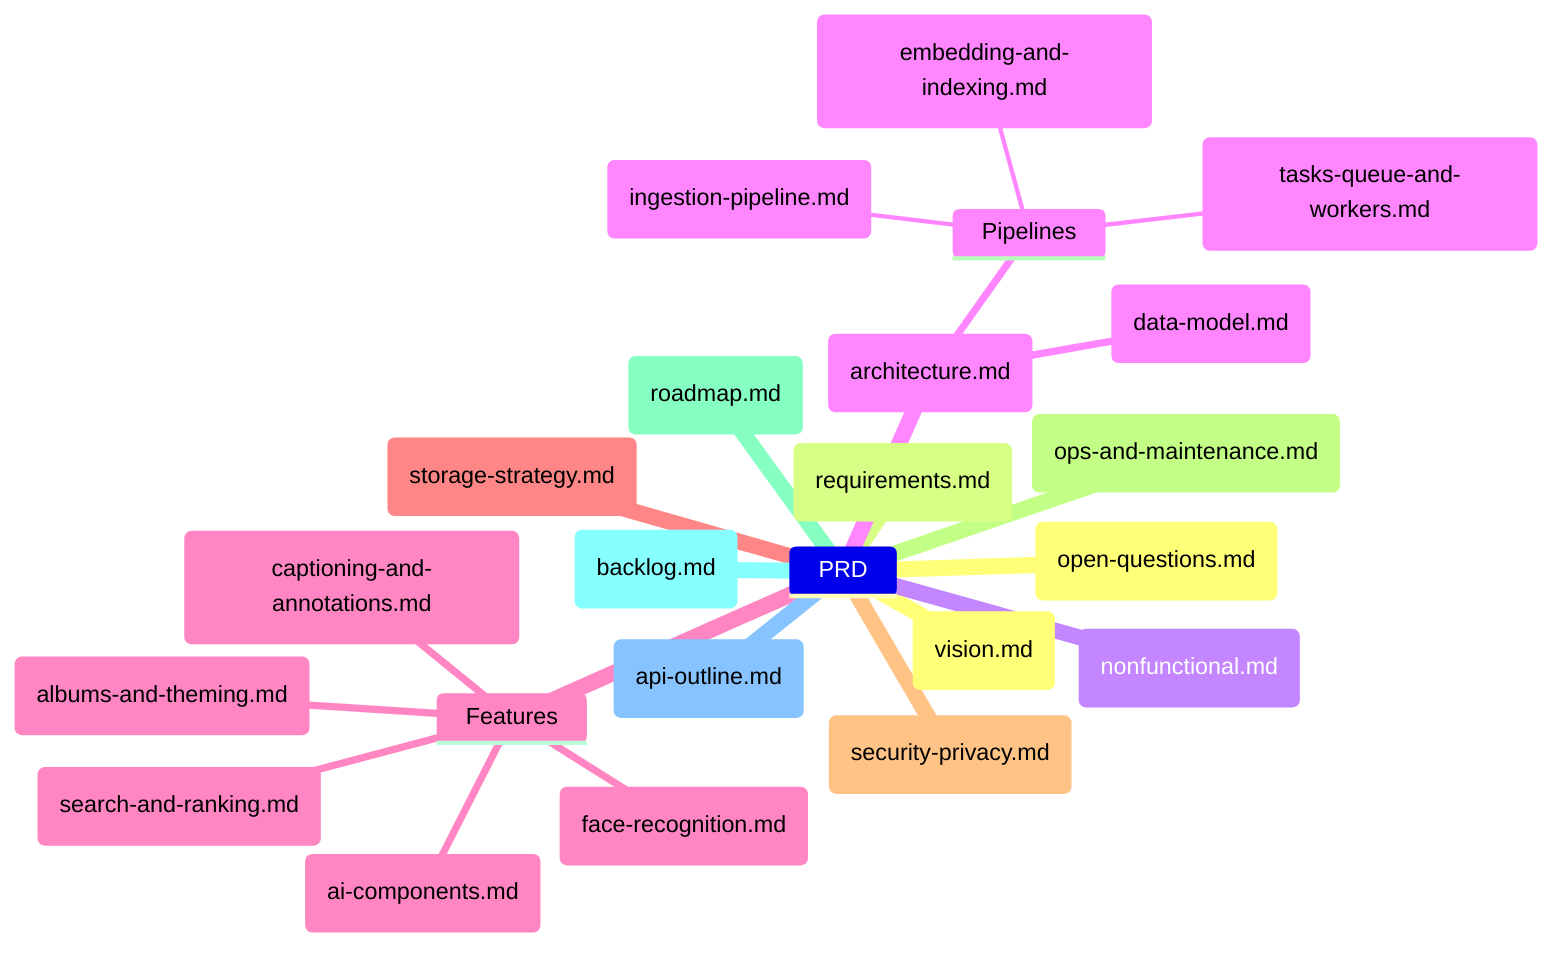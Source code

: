 mindmap
  PRD
    Vision (vision.md)
    Requirements (requirements.md)
    Non-Functional (nonfunctional.md)
    Architecture (architecture.md)
      Data Model (data-model.md)
      Pipelines
        Ingestion (ingestion-pipeline.md)
        Embedding & Indexing (embedding-and-indexing.md)
        Task Queue (tasks-queue-and-workers.md)
    Features
      Albums & Theming (albums-and-theming.md)
      Search & Ranking (search-and-ranking.md)
      AI Components (ai-components.md)
      Face Recognition (face-recognition.md)
      Captioning & Annotations (captioning-and-annotations.md)
    Storage (storage-strategy.md)
    Security & Privacy (security-privacy.md)
    Operations (ops-and-maintenance.md)
    Roadmap (roadmap.md)
    Backlog (backlog.md)
    API Outline (api-outline.md)
    Open Questions (open-questions.md)